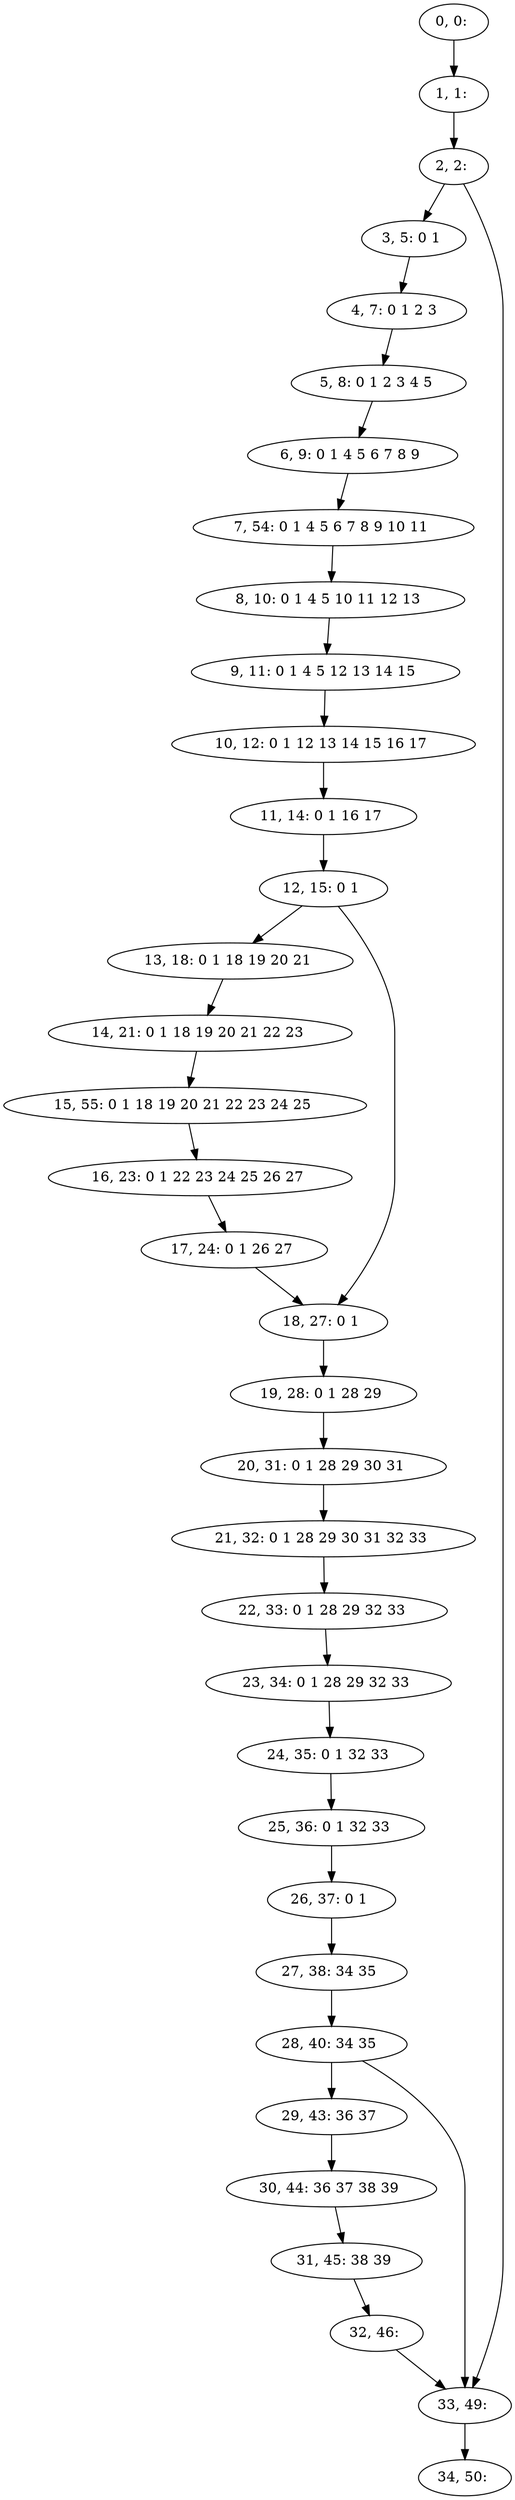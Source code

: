 digraph G {
0[label="0, 0: "];
1[label="1, 1: "];
2[label="2, 2: "];
3[label="3, 5: 0 1 "];
4[label="4, 7: 0 1 2 3 "];
5[label="5, 8: 0 1 2 3 4 5 "];
6[label="6, 9: 0 1 4 5 6 7 8 9 "];
7[label="7, 54: 0 1 4 5 6 7 8 9 10 11 "];
8[label="8, 10: 0 1 4 5 10 11 12 13 "];
9[label="9, 11: 0 1 4 5 12 13 14 15 "];
10[label="10, 12: 0 1 12 13 14 15 16 17 "];
11[label="11, 14: 0 1 16 17 "];
12[label="12, 15: 0 1 "];
13[label="13, 18: 0 1 18 19 20 21 "];
14[label="14, 21: 0 1 18 19 20 21 22 23 "];
15[label="15, 55: 0 1 18 19 20 21 22 23 24 25 "];
16[label="16, 23: 0 1 22 23 24 25 26 27 "];
17[label="17, 24: 0 1 26 27 "];
18[label="18, 27: 0 1 "];
19[label="19, 28: 0 1 28 29 "];
20[label="20, 31: 0 1 28 29 30 31 "];
21[label="21, 32: 0 1 28 29 30 31 32 33 "];
22[label="22, 33: 0 1 28 29 32 33 "];
23[label="23, 34: 0 1 28 29 32 33 "];
24[label="24, 35: 0 1 32 33 "];
25[label="25, 36: 0 1 32 33 "];
26[label="26, 37: 0 1 "];
27[label="27, 38: 34 35 "];
28[label="28, 40: 34 35 "];
29[label="29, 43: 36 37 "];
30[label="30, 44: 36 37 38 39 "];
31[label="31, 45: 38 39 "];
32[label="32, 46: "];
33[label="33, 49: "];
34[label="34, 50: "];
0->1 ;
1->2 ;
2->3 ;
2->33 ;
3->4 ;
4->5 ;
5->6 ;
6->7 ;
7->8 ;
8->9 ;
9->10 ;
10->11 ;
11->12 ;
12->13 ;
12->18 ;
13->14 ;
14->15 ;
15->16 ;
16->17 ;
17->18 ;
18->19 ;
19->20 ;
20->21 ;
21->22 ;
22->23 ;
23->24 ;
24->25 ;
25->26 ;
26->27 ;
27->28 ;
28->29 ;
28->33 ;
29->30 ;
30->31 ;
31->32 ;
32->33 ;
33->34 ;
}
